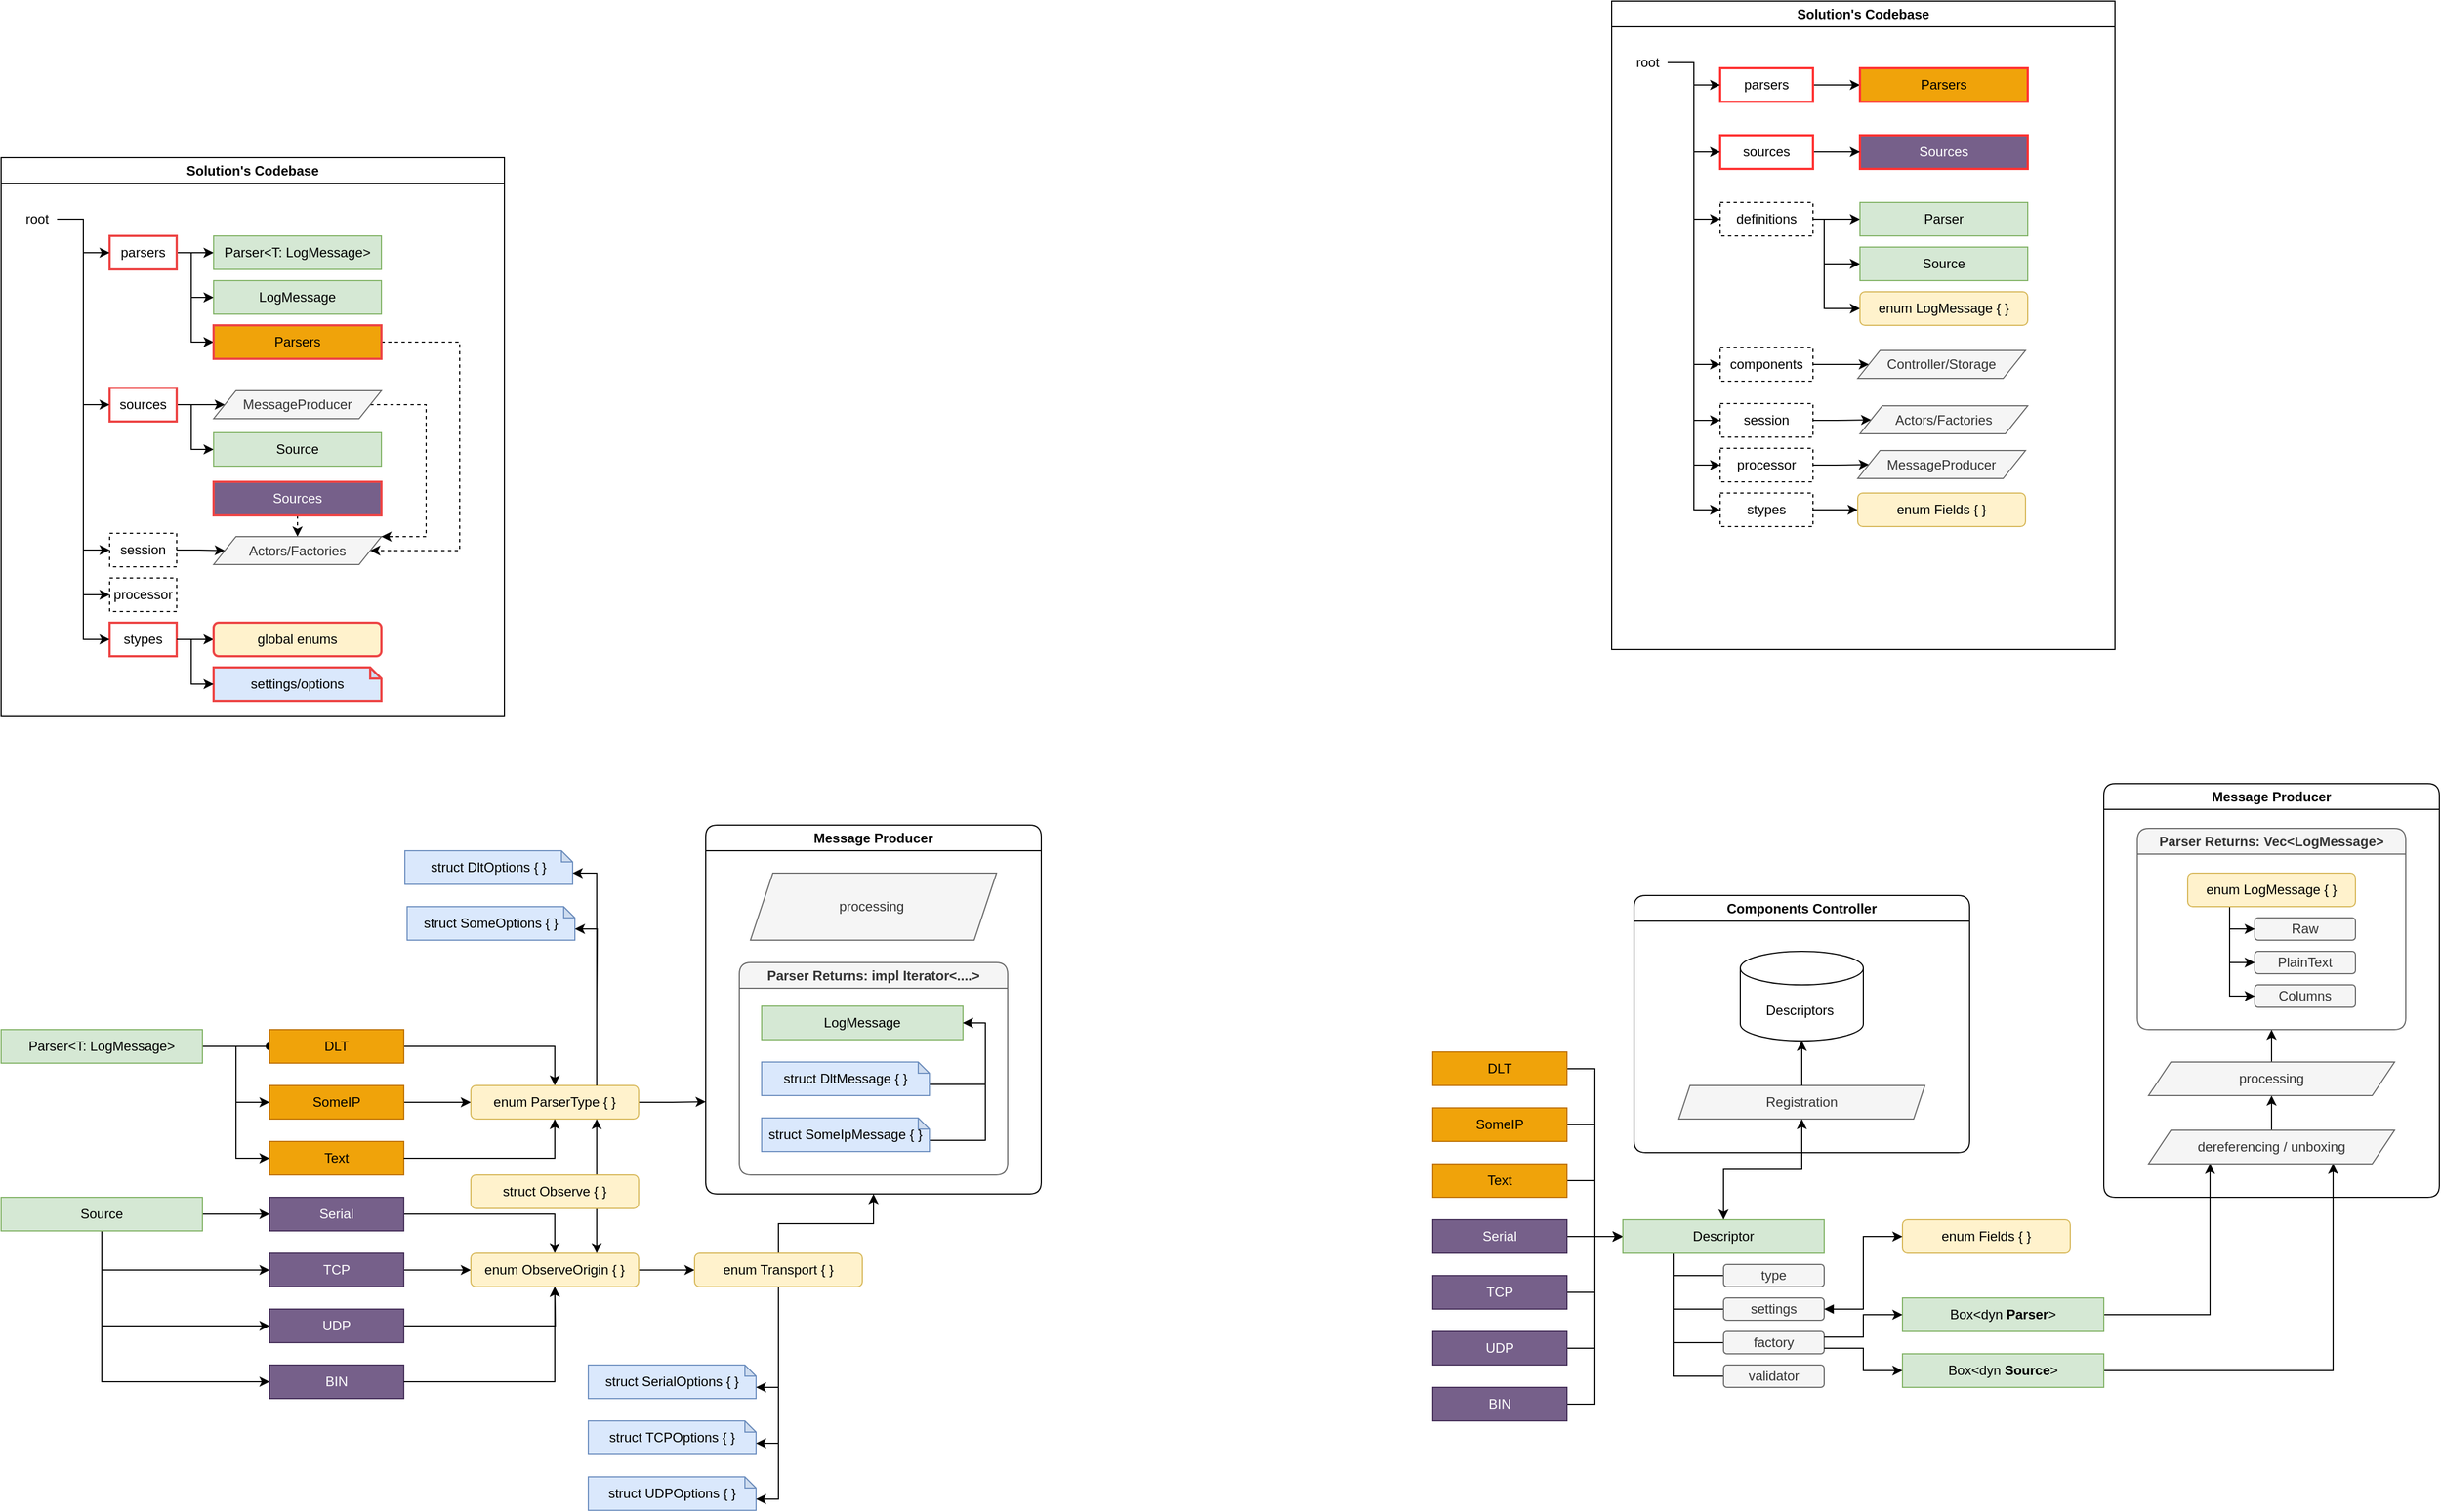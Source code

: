 <mxfile version="26.2.9">
  <diagram name="Page-1" id="i--9P20E1fqXUS-9hJ0B">
    <mxGraphModel dx="1414" dy="1945" grid="1" gridSize="10" guides="1" tooltips="1" connect="1" arrows="1" fold="1" page="1" pageScale="1" pageWidth="850" pageHeight="600" math="0" shadow="0">
      <root>
        <mxCell id="0" />
        <mxCell id="1" parent="0" />
        <mxCell id="JKrPDi4PnBRrZiouAZle-7" style="edgeStyle=orthogonalEdgeStyle;rounded=0;orthogonalLoop=1;jettySize=auto;html=1;exitX=1;exitY=0.5;exitDx=0;exitDy=0;entryX=0;entryY=0.5;entryDx=0;entryDy=0;endArrow=oval;endFill=1;" edge="1" parent="1" source="JKrPDi4PnBRrZiouAZle-1" target="JKrPDi4PnBRrZiouAZle-3">
          <mxGeometry relative="1" as="geometry" />
        </mxCell>
        <mxCell id="JKrPDi4PnBRrZiouAZle-8" style="edgeStyle=orthogonalEdgeStyle;rounded=0;orthogonalLoop=1;jettySize=auto;html=1;exitX=1;exitY=0.5;exitDx=0;exitDy=0;entryX=0;entryY=0.5;entryDx=0;entryDy=0;" edge="1" parent="1" source="JKrPDi4PnBRrZiouAZle-1" target="JKrPDi4PnBRrZiouAZle-4">
          <mxGeometry relative="1" as="geometry" />
        </mxCell>
        <mxCell id="JKrPDi4PnBRrZiouAZle-9" style="edgeStyle=orthogonalEdgeStyle;rounded=0;orthogonalLoop=1;jettySize=auto;html=1;exitX=1;exitY=0.5;exitDx=0;exitDy=0;entryX=0;entryY=0.5;entryDx=0;entryDy=0;" edge="1" parent="1" source="JKrPDi4PnBRrZiouAZle-1" target="JKrPDi4PnBRrZiouAZle-5">
          <mxGeometry relative="1" as="geometry" />
        </mxCell>
        <mxCell id="JKrPDi4PnBRrZiouAZle-1" value="Parser&amp;lt;T: LogMessage&amp;gt;" style="rounded=0;whiteSpace=wrap;html=1;fillColor=#d5e8d4;strokeColor=#82b366;" vertex="1" parent="1">
          <mxGeometry x="40" y="20" width="180" height="30" as="geometry" />
        </mxCell>
        <mxCell id="JKrPDi4PnBRrZiouAZle-14" style="edgeStyle=orthogonalEdgeStyle;rounded=0;orthogonalLoop=1;jettySize=auto;html=1;exitX=0.5;exitY=1;exitDx=0;exitDy=0;entryX=0;entryY=0.5;entryDx=0;entryDy=0;" edge="1" parent="1" source="JKrPDi4PnBRrZiouAZle-2" target="JKrPDi4PnBRrZiouAZle-11">
          <mxGeometry relative="1" as="geometry" />
        </mxCell>
        <mxCell id="JKrPDi4PnBRrZiouAZle-15" style="edgeStyle=orthogonalEdgeStyle;rounded=0;orthogonalLoop=1;jettySize=auto;html=1;exitX=0.5;exitY=1;exitDx=0;exitDy=0;entryX=0;entryY=0.5;entryDx=0;entryDy=0;" edge="1" parent="1" source="JKrPDi4PnBRrZiouAZle-2" target="JKrPDi4PnBRrZiouAZle-12">
          <mxGeometry relative="1" as="geometry" />
        </mxCell>
        <mxCell id="JKrPDi4PnBRrZiouAZle-22" style="edgeStyle=orthogonalEdgeStyle;rounded=0;orthogonalLoop=1;jettySize=auto;html=1;exitX=0.5;exitY=1;exitDx=0;exitDy=0;entryX=0;entryY=0.5;entryDx=0;entryDy=0;" edge="1" parent="1" source="JKrPDi4PnBRrZiouAZle-2" target="JKrPDi4PnBRrZiouAZle-21">
          <mxGeometry relative="1" as="geometry" />
        </mxCell>
        <mxCell id="JKrPDi4PnBRrZiouAZle-105" style="edgeStyle=orthogonalEdgeStyle;rounded=0;orthogonalLoop=1;jettySize=auto;html=1;exitX=1;exitY=0.5;exitDx=0;exitDy=0;entryX=0;entryY=0.5;entryDx=0;entryDy=0;" edge="1" parent="1" source="JKrPDi4PnBRrZiouAZle-2" target="JKrPDi4PnBRrZiouAZle-10">
          <mxGeometry relative="1" as="geometry" />
        </mxCell>
        <mxCell id="JKrPDi4PnBRrZiouAZle-2" value="Source" style="rounded=0;whiteSpace=wrap;html=1;fillColor=#d5e8d4;strokeColor=#82b366;" vertex="1" parent="1">
          <mxGeometry x="40" y="170" width="180" height="30" as="geometry" />
        </mxCell>
        <mxCell id="JKrPDi4PnBRrZiouAZle-17" style="edgeStyle=orthogonalEdgeStyle;rounded=0;orthogonalLoop=1;jettySize=auto;html=1;exitX=1;exitY=0.5;exitDx=0;exitDy=0;" edge="1" parent="1" source="JKrPDi4PnBRrZiouAZle-3" target="JKrPDi4PnBRrZiouAZle-16">
          <mxGeometry relative="1" as="geometry" />
        </mxCell>
        <mxCell id="JKrPDi4PnBRrZiouAZle-3" value="DLT" style="rounded=0;whiteSpace=wrap;html=1;fillColor=#f0a30a;strokeColor=#BD7000;fontColor=#000000;" vertex="1" parent="1">
          <mxGeometry x="280" y="20" width="120" height="30" as="geometry" />
        </mxCell>
        <mxCell id="JKrPDi4PnBRrZiouAZle-18" style="edgeStyle=orthogonalEdgeStyle;rounded=0;orthogonalLoop=1;jettySize=auto;html=1;exitX=1;exitY=0.5;exitDx=0;exitDy=0;entryX=0;entryY=0.5;entryDx=0;entryDy=0;" edge="1" parent="1" source="JKrPDi4PnBRrZiouAZle-4" target="JKrPDi4PnBRrZiouAZle-16">
          <mxGeometry relative="1" as="geometry" />
        </mxCell>
        <mxCell id="JKrPDi4PnBRrZiouAZle-4" value="SomeIP" style="rounded=0;whiteSpace=wrap;html=1;fillColor=#f0a30a;strokeColor=#BD7000;fontColor=#000000;" vertex="1" parent="1">
          <mxGeometry x="280" y="70" width="120" height="30" as="geometry" />
        </mxCell>
        <mxCell id="JKrPDi4PnBRrZiouAZle-5" value="Text" style="rounded=0;whiteSpace=wrap;html=1;fillColor=#f0a30a;strokeColor=#BD7000;fontColor=#000000;" vertex="1" parent="1">
          <mxGeometry x="280" y="120" width="120" height="30" as="geometry" />
        </mxCell>
        <mxCell id="JKrPDi4PnBRrZiouAZle-26" style="edgeStyle=orthogonalEdgeStyle;rounded=0;orthogonalLoop=1;jettySize=auto;html=1;exitX=1;exitY=0.5;exitDx=0;exitDy=0;entryX=0.5;entryY=0;entryDx=0;entryDy=0;" edge="1" parent="1" source="JKrPDi4PnBRrZiouAZle-10" target="JKrPDi4PnBRrZiouAZle-20">
          <mxGeometry relative="1" as="geometry" />
        </mxCell>
        <mxCell id="JKrPDi4PnBRrZiouAZle-10" value="Serial" style="rounded=0;whiteSpace=wrap;html=1;fillColor=#76608a;fontColor=#ffffff;strokeColor=#432D57;" vertex="1" parent="1">
          <mxGeometry x="280" y="170" width="120" height="30" as="geometry" />
        </mxCell>
        <mxCell id="JKrPDi4PnBRrZiouAZle-25" style="edgeStyle=orthogonalEdgeStyle;rounded=0;orthogonalLoop=1;jettySize=auto;html=1;exitX=1;exitY=0.5;exitDx=0;exitDy=0;" edge="1" parent="1" source="JKrPDi4PnBRrZiouAZle-11">
          <mxGeometry relative="1" as="geometry">
            <mxPoint x="460" y="235" as="targetPoint" />
          </mxGeometry>
        </mxCell>
        <mxCell id="JKrPDi4PnBRrZiouAZle-11" value="TCP" style="rounded=0;whiteSpace=wrap;html=1;fillColor=#76608a;fontColor=#ffffff;strokeColor=#432D57;" vertex="1" parent="1">
          <mxGeometry x="280" y="220" width="120" height="30" as="geometry" />
        </mxCell>
        <mxCell id="JKrPDi4PnBRrZiouAZle-24" style="edgeStyle=orthogonalEdgeStyle;rounded=0;orthogonalLoop=1;jettySize=auto;html=1;exitX=1;exitY=0.5;exitDx=0;exitDy=0;" edge="1" parent="1" source="JKrPDi4PnBRrZiouAZle-12">
          <mxGeometry relative="1" as="geometry">
            <mxPoint x="535" y="250" as="targetPoint" />
          </mxGeometry>
        </mxCell>
        <mxCell id="JKrPDi4PnBRrZiouAZle-12" value="UDP" style="rounded=0;whiteSpace=wrap;html=1;fillColor=#76608a;fontColor=#ffffff;strokeColor=#432D57;" vertex="1" parent="1">
          <mxGeometry x="280" y="270" width="120" height="30" as="geometry" />
        </mxCell>
        <mxCell id="JKrPDi4PnBRrZiouAZle-46" style="edgeStyle=orthogonalEdgeStyle;rounded=0;orthogonalLoop=1;jettySize=auto;html=1;exitX=1;exitY=0.5;exitDx=0;exitDy=0;entryX=0;entryY=0.75;entryDx=0;entryDy=0;" edge="1" parent="1" source="JKrPDi4PnBRrZiouAZle-16" target="JKrPDi4PnBRrZiouAZle-29">
          <mxGeometry relative="1" as="geometry">
            <mxPoint x="670" y="85" as="targetPoint" />
          </mxGeometry>
        </mxCell>
        <mxCell id="JKrPDi4PnBRrZiouAZle-16" value="enum ParserType { }" style="rounded=1;whiteSpace=wrap;html=1;fillColor=#fff2cc;strokeColor=#d6b656;" vertex="1" parent="1">
          <mxGeometry x="460" y="70" width="150" height="30" as="geometry" />
        </mxCell>
        <mxCell id="JKrPDi4PnBRrZiouAZle-19" style="edgeStyle=orthogonalEdgeStyle;rounded=0;orthogonalLoop=1;jettySize=auto;html=1;exitX=1;exitY=0.5;exitDx=0;exitDy=0;entryX=0.5;entryY=1;entryDx=0;entryDy=0;" edge="1" parent="1" source="JKrPDi4PnBRrZiouAZle-5" target="JKrPDi4PnBRrZiouAZle-16">
          <mxGeometry relative="1" as="geometry">
            <mxPoint x="540" y="130" as="targetPoint" />
          </mxGeometry>
        </mxCell>
        <mxCell id="JKrPDi4PnBRrZiouAZle-28" style="edgeStyle=orthogonalEdgeStyle;rounded=0;orthogonalLoop=1;jettySize=auto;html=1;exitX=1;exitY=0.5;exitDx=0;exitDy=0;entryX=0;entryY=0.5;entryDx=0;entryDy=0;" edge="1" parent="1" source="JKrPDi4PnBRrZiouAZle-20" target="JKrPDi4PnBRrZiouAZle-27">
          <mxGeometry relative="1" as="geometry" />
        </mxCell>
        <mxCell id="JKrPDi4PnBRrZiouAZle-20" value="enum ObserveOrigin { }" style="rounded=1;whiteSpace=wrap;html=1;fillColor=#fff2cc;strokeColor=#d6b656;" vertex="1" parent="1">
          <mxGeometry x="460" y="220" width="150" height="30" as="geometry" />
        </mxCell>
        <mxCell id="JKrPDi4PnBRrZiouAZle-21" value="BIN" style="rounded=0;whiteSpace=wrap;html=1;fillColor=#76608a;fontColor=#ffffff;strokeColor=#432D57;" vertex="1" parent="1">
          <mxGeometry x="280" y="320" width="120" height="30" as="geometry" />
        </mxCell>
        <mxCell id="JKrPDi4PnBRrZiouAZle-23" style="edgeStyle=orthogonalEdgeStyle;rounded=0;orthogonalLoop=1;jettySize=auto;html=1;exitX=1;exitY=0.5;exitDx=0;exitDy=0;entryX=0.5;entryY=1;entryDx=0;entryDy=0;" edge="1" parent="1" source="JKrPDi4PnBRrZiouAZle-21" target="JKrPDi4PnBRrZiouAZle-20">
          <mxGeometry relative="1" as="geometry">
            <mxPoint x="540" y="280" as="targetPoint" />
          </mxGeometry>
        </mxCell>
        <mxCell id="JKrPDi4PnBRrZiouAZle-45" style="edgeStyle=orthogonalEdgeStyle;rounded=0;orthogonalLoop=1;jettySize=auto;html=1;exitX=0.5;exitY=0;exitDx=0;exitDy=0;entryX=0.5;entryY=1;entryDx=0;entryDy=0;" edge="1" parent="1" source="JKrPDi4PnBRrZiouAZle-27" target="JKrPDi4PnBRrZiouAZle-29">
          <mxGeometry relative="1" as="geometry" />
        </mxCell>
        <mxCell id="JKrPDi4PnBRrZiouAZle-27" value="enum Transport { }" style="rounded=1;whiteSpace=wrap;html=1;fillColor=#fff2cc;strokeColor=#d6b656;" vertex="1" parent="1">
          <mxGeometry x="660" y="220" width="150" height="30" as="geometry" />
        </mxCell>
        <mxCell id="JKrPDi4PnBRrZiouAZle-29" value="Message Producer" style="swimlane;whiteSpace=wrap;html=1;shadow=0;glass=0;rounded=1;" vertex="1" parent="1">
          <mxGeometry x="670" y="-163" width="300" height="330" as="geometry" />
        </mxCell>
        <mxCell id="JKrPDi4PnBRrZiouAZle-44" value="processing&amp;nbsp;" style="shape=parallelogram;perimeter=parallelogramPerimeter;whiteSpace=wrap;html=1;fixedSize=1;fillColor=#f5f5f5;fontColor=#333333;strokeColor=#666666;" vertex="1" parent="JKrPDi4PnBRrZiouAZle-29">
          <mxGeometry x="40" y="43" width="220" height="60" as="geometry" />
        </mxCell>
        <mxCell id="JKrPDi4PnBRrZiouAZle-106" value="Parser Returns: impl Iterator&amp;lt;....&amp;gt;" style="swimlane;whiteSpace=wrap;html=1;fillColor=#f5f5f5;fontColor=#333333;strokeColor=#666666;gradientColor=none;swimlaneFillColor=none;rounded=1;" vertex="1" parent="JKrPDi4PnBRrZiouAZle-29">
          <mxGeometry x="30" y="123" width="240" height="190" as="geometry" />
        </mxCell>
        <mxCell id="JKrPDi4PnBRrZiouAZle-47" value="LogMessage" style="rounded=0;whiteSpace=wrap;html=1;fillColor=#d5e8d4;strokeColor=#82b366;" vertex="1" parent="JKrPDi4PnBRrZiouAZle-106">
          <mxGeometry x="20" y="39" width="180" height="30" as="geometry" />
        </mxCell>
        <mxCell id="JKrPDi4PnBRrZiouAZle-52" style="edgeStyle=orthogonalEdgeStyle;rounded=0;orthogonalLoop=1;jettySize=auto;html=1;exitX=0;exitY=0;exitDx=150;exitDy=20;exitPerimeter=0;entryX=1;entryY=0.5;entryDx=0;entryDy=0;" edge="1" parent="JKrPDi4PnBRrZiouAZle-106" source="JKrPDi4PnBRrZiouAZle-50" target="JKrPDi4PnBRrZiouAZle-47">
          <mxGeometry relative="1" as="geometry" />
        </mxCell>
        <mxCell id="JKrPDi4PnBRrZiouAZle-50" value="struct DltMessage { }" style="shape=note;whiteSpace=wrap;html=1;backgroundOutline=1;darkOpacity=0.05;size=10;fillColor=#dae8fc;strokeColor=#6c8ebf;" vertex="1" parent="JKrPDi4PnBRrZiouAZle-106">
          <mxGeometry x="20" y="89" width="150" height="30" as="geometry" />
        </mxCell>
        <mxCell id="JKrPDi4PnBRrZiouAZle-54" style="edgeStyle=orthogonalEdgeStyle;rounded=0;orthogonalLoop=1;jettySize=auto;html=1;exitX=0;exitY=0;exitDx=150;exitDy=20;exitPerimeter=0;entryX=1;entryY=0.5;entryDx=0;entryDy=0;" edge="1" parent="JKrPDi4PnBRrZiouAZle-106" source="JKrPDi4PnBRrZiouAZle-49" target="JKrPDi4PnBRrZiouAZle-47">
          <mxGeometry relative="1" as="geometry" />
        </mxCell>
        <mxCell id="JKrPDi4PnBRrZiouAZle-49" value="struct SomeIpMessage { }" style="shape=note;whiteSpace=wrap;html=1;backgroundOutline=1;darkOpacity=0.05;size=10;fillColor=#dae8fc;strokeColor=#6c8ebf;" vertex="1" parent="JKrPDi4PnBRrZiouAZle-106">
          <mxGeometry x="20" y="139" width="150" height="30" as="geometry" />
        </mxCell>
        <mxCell id="JKrPDi4PnBRrZiouAZle-31" value="struct DltOptions { }" style="shape=note;whiteSpace=wrap;html=1;backgroundOutline=1;darkOpacity=0.05;size=10;fillColor=#dae8fc;strokeColor=#6c8ebf;" vertex="1" parent="1">
          <mxGeometry x="401" y="-140" width="150" height="30" as="geometry" />
        </mxCell>
        <mxCell id="JKrPDi4PnBRrZiouAZle-33" value="struct SomeOptions { }" style="shape=note;whiteSpace=wrap;html=1;backgroundOutline=1;darkOpacity=0.05;size=10;fillColor=#dae8fc;strokeColor=#6c8ebf;" vertex="1" parent="1">
          <mxGeometry x="403" y="-90" width="150" height="30" as="geometry" />
        </mxCell>
        <mxCell id="JKrPDi4PnBRrZiouAZle-36" style="edgeStyle=orthogonalEdgeStyle;rounded=0;orthogonalLoop=1;jettySize=auto;html=1;exitX=0.75;exitY=0;exitDx=0;exitDy=0;entryX=0;entryY=0;entryDx=150;entryDy=20;entryPerimeter=0;" edge="1" parent="1" source="JKrPDi4PnBRrZiouAZle-16" target="JKrPDi4PnBRrZiouAZle-33">
          <mxGeometry relative="1" as="geometry" />
        </mxCell>
        <mxCell id="JKrPDi4PnBRrZiouAZle-37" style="edgeStyle=orthogonalEdgeStyle;rounded=0;orthogonalLoop=1;jettySize=auto;html=1;exitX=0.75;exitY=0;exitDx=0;exitDy=0;entryX=0;entryY=0;entryDx=150;entryDy=20;entryPerimeter=0;" edge="1" parent="1" source="JKrPDi4PnBRrZiouAZle-16" target="JKrPDi4PnBRrZiouAZle-31">
          <mxGeometry relative="1" as="geometry" />
        </mxCell>
        <mxCell id="JKrPDi4PnBRrZiouAZle-38" value="struct SerialOptions { }" style="shape=note;whiteSpace=wrap;html=1;backgroundOutline=1;darkOpacity=0.05;size=10;fillColor=#dae8fc;strokeColor=#6c8ebf;" vertex="1" parent="1">
          <mxGeometry x="565" y="320" width="150" height="30" as="geometry" />
        </mxCell>
        <mxCell id="JKrPDi4PnBRrZiouAZle-39" value="struct TCPOptions { }" style="shape=note;whiteSpace=wrap;html=1;backgroundOutline=1;darkOpacity=0.05;size=10;fillColor=#dae8fc;strokeColor=#6c8ebf;" vertex="1" parent="1">
          <mxGeometry x="565" y="370" width="150" height="30" as="geometry" />
        </mxCell>
        <mxCell id="JKrPDi4PnBRrZiouAZle-40" value="struct UDPOptions { }" style="shape=note;whiteSpace=wrap;html=1;backgroundOutline=1;darkOpacity=0.05;size=10;fillColor=#dae8fc;strokeColor=#6c8ebf;" vertex="1" parent="1">
          <mxGeometry x="565" y="420" width="150" height="30" as="geometry" />
        </mxCell>
        <mxCell id="JKrPDi4PnBRrZiouAZle-41" style="edgeStyle=orthogonalEdgeStyle;rounded=0;orthogonalLoop=1;jettySize=auto;html=1;exitX=0.5;exitY=1;exitDx=0;exitDy=0;entryX=0;entryY=0;entryDx=150;entryDy=20;entryPerimeter=0;" edge="1" parent="1" source="JKrPDi4PnBRrZiouAZle-27" target="JKrPDi4PnBRrZiouAZle-38">
          <mxGeometry relative="1" as="geometry" />
        </mxCell>
        <mxCell id="JKrPDi4PnBRrZiouAZle-42" style="edgeStyle=orthogonalEdgeStyle;rounded=0;orthogonalLoop=1;jettySize=auto;html=1;exitX=0.5;exitY=1;exitDx=0;exitDy=0;entryX=0;entryY=0;entryDx=150;entryDy=20;entryPerimeter=0;" edge="1" parent="1" source="JKrPDi4PnBRrZiouAZle-27" target="JKrPDi4PnBRrZiouAZle-39">
          <mxGeometry relative="1" as="geometry" />
        </mxCell>
        <mxCell id="JKrPDi4PnBRrZiouAZle-43" style="edgeStyle=orthogonalEdgeStyle;rounded=0;orthogonalLoop=1;jettySize=auto;html=1;exitX=0.5;exitY=1;exitDx=0;exitDy=0;entryX=0;entryY=0;entryDx=150;entryDy=20;entryPerimeter=0;" edge="1" parent="1" source="JKrPDi4PnBRrZiouAZle-27" target="JKrPDi4PnBRrZiouAZle-40">
          <mxGeometry relative="1" as="geometry" />
        </mxCell>
        <mxCell id="JKrPDi4PnBRrZiouAZle-55" value="Solution&#39;s Codebase" style="swimlane;whiteSpace=wrap;html=1;" vertex="1" parent="1">
          <mxGeometry x="40" y="-760" width="450" height="500" as="geometry" />
        </mxCell>
        <mxCell id="JKrPDi4PnBRrZiouAZle-98" style="edgeStyle=orthogonalEdgeStyle;rounded=0;orthogonalLoop=1;jettySize=auto;html=1;exitX=1;exitY=0.5;exitDx=0;exitDy=0;entryX=0;entryY=0.5;entryDx=0;entryDy=0;" edge="1" parent="JKrPDi4PnBRrZiouAZle-55" source="JKrPDi4PnBRrZiouAZle-62" target="JKrPDi4PnBRrZiouAZle-87">
          <mxGeometry relative="1" as="geometry" />
        </mxCell>
        <mxCell id="JKrPDi4PnBRrZiouAZle-99" style="edgeStyle=orthogonalEdgeStyle;rounded=0;orthogonalLoop=1;jettySize=auto;html=1;exitX=1;exitY=0.5;exitDx=0;exitDy=0;entryX=0;entryY=0.5;entryDx=0;entryDy=0;" edge="1" parent="JKrPDi4PnBRrZiouAZle-55" source="JKrPDi4PnBRrZiouAZle-62" target="JKrPDi4PnBRrZiouAZle-88">
          <mxGeometry relative="1" as="geometry">
            <Array as="points">
              <mxPoint x="170" y="85" />
              <mxPoint x="170" y="125" />
            </Array>
          </mxGeometry>
        </mxCell>
        <mxCell id="JKrPDi4PnBRrZiouAZle-100" style="edgeStyle=orthogonalEdgeStyle;rounded=0;orthogonalLoop=1;jettySize=auto;html=1;exitX=1;exitY=0.5;exitDx=0;exitDy=0;entryX=0;entryY=0.5;entryDx=0;entryDy=0;" edge="1" parent="JKrPDi4PnBRrZiouAZle-55" source="JKrPDi4PnBRrZiouAZle-62" target="JKrPDi4PnBRrZiouAZle-89">
          <mxGeometry relative="1" as="geometry">
            <Array as="points">
              <mxPoint x="170" y="85" />
              <mxPoint x="170" y="165" />
            </Array>
          </mxGeometry>
        </mxCell>
        <mxCell id="JKrPDi4PnBRrZiouAZle-62" value="parsers" style="text;html=1;align=center;verticalAlign=middle;whiteSpace=wrap;rounded=0;strokeColor=light-dark(#ed4545, #ededed);strokeWidth=2;" vertex="1" parent="JKrPDi4PnBRrZiouAZle-55">
          <mxGeometry x="97" y="70" width="60" height="30" as="geometry" />
        </mxCell>
        <mxCell id="JKrPDi4PnBRrZiouAZle-70" style="edgeStyle=orthogonalEdgeStyle;rounded=0;orthogonalLoop=1;jettySize=auto;html=1;exitX=1;exitY=0.5;exitDx=0;exitDy=0;entryX=0;entryY=0.5;entryDx=0;entryDy=0;" edge="1" parent="JKrPDi4PnBRrZiouAZle-55" source="JKrPDi4PnBRrZiouAZle-68" target="JKrPDi4PnBRrZiouAZle-62">
          <mxGeometry relative="1" as="geometry" />
        </mxCell>
        <mxCell id="JKrPDi4PnBRrZiouAZle-68" value="root" style="text;html=1;align=left;verticalAlign=middle;whiteSpace=wrap;rounded=0;" vertex="1" parent="JKrPDi4PnBRrZiouAZle-55">
          <mxGeometry x="20" y="40" width="30" height="30" as="geometry" />
        </mxCell>
        <mxCell id="JKrPDi4PnBRrZiouAZle-87" value="Parser&amp;lt;T: LogMessage&amp;gt;" style="rounded=0;whiteSpace=wrap;html=1;fillColor=#d5e8d4;strokeColor=#82b366;" vertex="1" parent="JKrPDi4PnBRrZiouAZle-55">
          <mxGeometry x="190" y="70" width="150" height="30" as="geometry" />
        </mxCell>
        <mxCell id="JKrPDi4PnBRrZiouAZle-88" value="LogMessage" style="rounded=0;whiteSpace=wrap;html=1;fillColor=#d5e8d4;strokeColor=#82b366;" vertex="1" parent="JKrPDi4PnBRrZiouAZle-55">
          <mxGeometry x="190" y="110" width="150" height="30" as="geometry" />
        </mxCell>
        <mxCell id="JKrPDi4PnBRrZiouAZle-94" style="edgeStyle=orthogonalEdgeStyle;rounded=0;orthogonalLoop=1;jettySize=auto;html=1;exitX=1;exitY=0.5;exitDx=0;exitDy=0;entryX=1;entryY=0.5;entryDx=0;entryDy=0;dashed=1;" edge="1" parent="JKrPDi4PnBRrZiouAZle-55" source="JKrPDi4PnBRrZiouAZle-89" target="JKrPDi4PnBRrZiouAZle-92">
          <mxGeometry relative="1" as="geometry">
            <Array as="points">
              <mxPoint x="410" y="165" />
              <mxPoint x="410" y="352" />
            </Array>
          </mxGeometry>
        </mxCell>
        <mxCell id="JKrPDi4PnBRrZiouAZle-89" value="Parsers" style="rounded=0;whiteSpace=wrap;html=1;fillColor=#f0a30a;strokeColor=light-dark(#ed4545, #ededed);fontColor=#000000;strokeWidth=2;" vertex="1" parent="JKrPDi4PnBRrZiouAZle-55">
          <mxGeometry x="190" y="150" width="150" height="30" as="geometry" />
        </mxCell>
        <mxCell id="JKrPDi4PnBRrZiouAZle-95" style="edgeStyle=orthogonalEdgeStyle;rounded=0;orthogonalLoop=1;jettySize=auto;html=1;exitX=0.5;exitY=1;exitDx=0;exitDy=0;entryX=0.5;entryY=0;entryDx=0;entryDy=0;dashed=1;" edge="1" parent="JKrPDi4PnBRrZiouAZle-55" source="JKrPDi4PnBRrZiouAZle-90" target="JKrPDi4PnBRrZiouAZle-92">
          <mxGeometry relative="1" as="geometry" />
        </mxCell>
        <mxCell id="JKrPDi4PnBRrZiouAZle-90" value="Sources" style="rounded=0;whiteSpace=wrap;html=1;fillColor=#76608a;fontColor=#ffffff;strokeColor=light-dark(#ed4545, #ededed);strokeWidth=2;" vertex="1" parent="JKrPDi4PnBRrZiouAZle-55">
          <mxGeometry x="190" y="290" width="150" height="30" as="geometry" />
        </mxCell>
        <mxCell id="JKrPDi4PnBRrZiouAZle-92" value="Actors/Factories" style="shape=parallelogram;perimeter=parallelogramPerimeter;whiteSpace=wrap;html=1;fixedSize=1;fillColor=#f5f5f5;fontColor=#333333;strokeColor=#666666;" vertex="1" parent="JKrPDi4PnBRrZiouAZle-55">
          <mxGeometry x="190" y="339" width="150" height="25" as="geometry" />
        </mxCell>
        <mxCell id="JKrPDi4PnBRrZiouAZle-83" style="edgeStyle=orthogonalEdgeStyle;rounded=0;orthogonalLoop=1;jettySize=auto;html=1;exitX=1;exitY=0.5;exitDx=0;exitDy=0;entryX=0;entryY=0.5;entryDx=0;entryDy=0;" edge="1" parent="1" source="JKrPDi4PnBRrZiouAZle-63" target="JKrPDi4PnBRrZiouAZle-82">
          <mxGeometry relative="1" as="geometry" />
        </mxCell>
        <mxCell id="JKrPDi4PnBRrZiouAZle-85" style="edgeStyle=orthogonalEdgeStyle;rounded=0;orthogonalLoop=1;jettySize=auto;html=1;exitX=1;exitY=0.5;exitDx=0;exitDy=0;entryX=0;entryY=0.5;entryDx=0;entryDy=0;" edge="1" parent="1" source="JKrPDi4PnBRrZiouAZle-63" target="JKrPDi4PnBRrZiouAZle-84">
          <mxGeometry relative="1" as="geometry">
            <Array as="points">
              <mxPoint x="210" y="-539" />
              <mxPoint x="210" y="-499" />
            </Array>
          </mxGeometry>
        </mxCell>
        <mxCell id="JKrPDi4PnBRrZiouAZle-63" value="sources" style="text;html=1;align=center;verticalAlign=middle;whiteSpace=wrap;rounded=0;strokeColor=light-dark(#ed4545, #ededed);strokeWidth=2;" vertex="1" parent="1">
          <mxGeometry x="137" y="-554" width="60" height="30" as="geometry" />
        </mxCell>
        <mxCell id="JKrPDi4PnBRrZiouAZle-93" style="edgeStyle=orthogonalEdgeStyle;rounded=0;orthogonalLoop=1;jettySize=auto;html=1;exitX=1;exitY=0.5;exitDx=0;exitDy=0;entryX=0;entryY=0.5;entryDx=0;entryDy=0;" edge="1" parent="1" source="JKrPDi4PnBRrZiouAZle-65" target="JKrPDi4PnBRrZiouAZle-92">
          <mxGeometry relative="1" as="geometry" />
        </mxCell>
        <mxCell id="JKrPDi4PnBRrZiouAZle-65" value="session" style="text;html=1;align=center;verticalAlign=middle;whiteSpace=wrap;rounded=0;strokeColor=default;dashed=1;" vertex="1" parent="1">
          <mxGeometry x="137" y="-424" width="60" height="30" as="geometry" />
        </mxCell>
        <mxCell id="JKrPDi4PnBRrZiouAZle-66" value="processor" style="text;html=1;align=center;verticalAlign=middle;whiteSpace=wrap;rounded=0;strokeColor=default;dashed=1;" vertex="1" parent="1">
          <mxGeometry x="137" y="-384" width="60" height="30" as="geometry" />
        </mxCell>
        <mxCell id="JKrPDi4PnBRrZiouAZle-77" style="edgeStyle=orthogonalEdgeStyle;rounded=0;orthogonalLoop=1;jettySize=auto;html=1;exitX=1;exitY=0.5;exitDx=0;exitDy=0;" edge="1" parent="1" source="JKrPDi4PnBRrZiouAZle-74" target="JKrPDi4PnBRrZiouAZle-76">
          <mxGeometry relative="1" as="geometry" />
        </mxCell>
        <mxCell id="JKrPDi4PnBRrZiouAZle-74" value="stypes" style="text;html=1;align=center;verticalAlign=middle;whiteSpace=wrap;rounded=0;strokeColor=light-dark(#ed4545, #ededed);strokeWidth=2;" vertex="1" parent="1">
          <mxGeometry x="137" y="-344" width="60" height="30" as="geometry" />
        </mxCell>
        <mxCell id="JKrPDi4PnBRrZiouAZle-76" value="global enums" style="rounded=1;whiteSpace=wrap;html=1;fillColor=#fff2cc;strokeColor=light-dark(#ed4545, #ededed);strokeWidth=2;" vertex="1" parent="1">
          <mxGeometry x="230" y="-344" width="150" height="30" as="geometry" />
        </mxCell>
        <mxCell id="JKrPDi4PnBRrZiouAZle-78" value="settings/options" style="shape=note;whiteSpace=wrap;html=1;backgroundOutline=1;darkOpacity=0.05;size=10;fillColor=#dae8fc;strokeColor=light-dark(#ed4545, #ededed);strokeWidth=2;" vertex="1" parent="1">
          <mxGeometry x="230" y="-304" width="150" height="30" as="geometry" />
        </mxCell>
        <mxCell id="JKrPDi4PnBRrZiouAZle-96" style="edgeStyle=orthogonalEdgeStyle;rounded=0;orthogonalLoop=1;jettySize=auto;html=1;exitX=1;exitY=0.5;exitDx=0;exitDy=0;entryX=1;entryY=0;entryDx=0;entryDy=0;dashed=1;" edge="1" parent="1" source="JKrPDi4PnBRrZiouAZle-82" target="JKrPDi4PnBRrZiouAZle-92">
          <mxGeometry relative="1" as="geometry">
            <Array as="points">
              <mxPoint x="420" y="-539" />
              <mxPoint x="420" y="-421" />
            </Array>
          </mxGeometry>
        </mxCell>
        <mxCell id="JKrPDi4PnBRrZiouAZle-82" value="MessageProducer" style="shape=parallelogram;perimeter=parallelogramPerimeter;whiteSpace=wrap;html=1;fixedSize=1;fillColor=#f5f5f5;fontColor=#333333;strokeColor=#666666;" vertex="1" parent="1">
          <mxGeometry x="230" y="-551.5" width="150" height="25" as="geometry" />
        </mxCell>
        <mxCell id="JKrPDi4PnBRrZiouAZle-84" value="Source" style="rounded=0;whiteSpace=wrap;html=1;fillColor=#d5e8d4;strokeColor=#82b366;" vertex="1" parent="1">
          <mxGeometry x="230" y="-514" width="150" height="30" as="geometry" />
        </mxCell>
        <mxCell id="JKrPDi4PnBRrZiouAZle-86" style="edgeStyle=orthogonalEdgeStyle;rounded=0;orthogonalLoop=1;jettySize=auto;html=1;exitX=1;exitY=0.5;exitDx=0;exitDy=0;entryX=0;entryY=0.5;entryDx=0;entryDy=0;entryPerimeter=0;" edge="1" parent="1" source="JKrPDi4PnBRrZiouAZle-74" target="JKrPDi4PnBRrZiouAZle-78">
          <mxGeometry relative="1" as="geometry">
            <Array as="points">
              <mxPoint x="210" y="-329" />
              <mxPoint x="210" y="-289" />
            </Array>
          </mxGeometry>
        </mxCell>
        <mxCell id="JKrPDi4PnBRrZiouAZle-71" style="edgeStyle=orthogonalEdgeStyle;rounded=0;orthogonalLoop=1;jettySize=auto;html=1;exitX=1;exitY=0.5;exitDx=0;exitDy=0;entryX=0;entryY=0.5;entryDx=0;entryDy=0;" edge="1" parent="1" source="JKrPDi4PnBRrZiouAZle-68" target="JKrPDi4PnBRrZiouAZle-63">
          <mxGeometry relative="1" as="geometry" />
        </mxCell>
        <mxCell id="JKrPDi4PnBRrZiouAZle-72" style="edgeStyle=orthogonalEdgeStyle;rounded=0;orthogonalLoop=1;jettySize=auto;html=1;exitX=1;exitY=0.5;exitDx=0;exitDy=0;entryX=0;entryY=0.5;entryDx=0;entryDy=0;" edge="1" parent="1" source="JKrPDi4PnBRrZiouAZle-68" target="JKrPDi4PnBRrZiouAZle-65">
          <mxGeometry relative="1" as="geometry" />
        </mxCell>
        <mxCell id="JKrPDi4PnBRrZiouAZle-73" style="edgeStyle=orthogonalEdgeStyle;rounded=0;orthogonalLoop=1;jettySize=auto;html=1;exitX=1;exitY=0.5;exitDx=0;exitDy=0;entryX=0;entryY=0.5;entryDx=0;entryDy=0;" edge="1" parent="1" source="JKrPDi4PnBRrZiouAZle-68" target="JKrPDi4PnBRrZiouAZle-66">
          <mxGeometry relative="1" as="geometry" />
        </mxCell>
        <mxCell id="JKrPDi4PnBRrZiouAZle-75" style="edgeStyle=orthogonalEdgeStyle;rounded=0;orthogonalLoop=1;jettySize=auto;html=1;exitX=1;exitY=0.5;exitDx=0;exitDy=0;entryX=0;entryY=0.5;entryDx=0;entryDy=0;" edge="1" parent="1" source="JKrPDi4PnBRrZiouAZle-68" target="JKrPDi4PnBRrZiouAZle-74">
          <mxGeometry relative="1" as="geometry" />
        </mxCell>
        <mxCell id="JKrPDi4PnBRrZiouAZle-103" style="edgeStyle=orthogonalEdgeStyle;rounded=0;orthogonalLoop=1;jettySize=auto;html=1;exitX=0.75;exitY=0;exitDx=0;exitDy=0;entryX=0.75;entryY=1;entryDx=0;entryDy=0;" edge="1" parent="1" source="JKrPDi4PnBRrZiouAZle-101" target="JKrPDi4PnBRrZiouAZle-16">
          <mxGeometry relative="1" as="geometry" />
        </mxCell>
        <mxCell id="JKrPDi4PnBRrZiouAZle-104" style="edgeStyle=orthogonalEdgeStyle;rounded=0;orthogonalLoop=1;jettySize=auto;html=1;exitX=0.75;exitY=1;exitDx=0;exitDy=0;entryX=0.75;entryY=0;entryDx=0;entryDy=0;" edge="1" parent="1" source="JKrPDi4PnBRrZiouAZle-101" target="JKrPDi4PnBRrZiouAZle-20">
          <mxGeometry relative="1" as="geometry" />
        </mxCell>
        <mxCell id="JKrPDi4PnBRrZiouAZle-101" value="struct Observe { }" style="rounded=1;whiteSpace=wrap;html=1;fillColor=#fff2cc;strokeColor=#d6b656;" vertex="1" parent="1">
          <mxGeometry x="460" y="150" width="150" height="30" as="geometry" />
        </mxCell>
        <mxCell id="JKrPDi4PnBRrZiouAZle-108" value="Components Controller" style="swimlane;whiteSpace=wrap;html=1;shadow=0;glass=0;rounded=1;" vertex="1" parent="1">
          <mxGeometry x="1500" y="-100" width="300" height="230" as="geometry" />
        </mxCell>
        <mxCell id="JKrPDi4PnBRrZiouAZle-109" value="Registration" style="shape=parallelogram;perimeter=parallelogramPerimeter;whiteSpace=wrap;html=1;fixedSize=1;fillColor=#f5f5f5;fontColor=#333333;strokeColor=#666666;size=10;" vertex="1" parent="JKrPDi4PnBRrZiouAZle-108">
          <mxGeometry x="40" y="170" width="220" height="30" as="geometry" />
        </mxCell>
        <mxCell id="JKrPDi4PnBRrZiouAZle-116" value="Descriptors&amp;nbsp;" style="shape=cylinder3;whiteSpace=wrap;html=1;boundedLbl=1;backgroundOutline=1;size=15;" vertex="1" parent="JKrPDi4PnBRrZiouAZle-108">
          <mxGeometry x="95" y="50" width="110" height="80" as="geometry" />
        </mxCell>
        <mxCell id="JKrPDi4PnBRrZiouAZle-143" style="edgeStyle=orthogonalEdgeStyle;rounded=0;orthogonalLoop=1;jettySize=auto;html=1;exitX=0.5;exitY=0;exitDx=0;exitDy=0;entryX=0.5;entryY=1;entryDx=0;entryDy=0;entryPerimeter=0;" edge="1" parent="JKrPDi4PnBRrZiouAZle-108" source="JKrPDi4PnBRrZiouAZle-109" target="JKrPDi4PnBRrZiouAZle-116">
          <mxGeometry relative="1" as="geometry" />
        </mxCell>
        <mxCell id="JKrPDi4PnBRrZiouAZle-142" style="edgeStyle=orthogonalEdgeStyle;rounded=0;orthogonalLoop=1;jettySize=auto;html=1;exitX=1;exitY=0.5;exitDx=0;exitDy=0;entryX=0;entryY=0.5;entryDx=0;entryDy=0;" edge="1" parent="1" source="JKrPDi4PnBRrZiouAZle-119" target="JKrPDi4PnBRrZiouAZle-107">
          <mxGeometry relative="1" as="geometry" />
        </mxCell>
        <mxCell id="JKrPDi4PnBRrZiouAZle-119" value="DLT" style="rounded=0;whiteSpace=wrap;html=1;fillColor=#f0a30a;strokeColor=#BD7000;fontColor=#000000;" vertex="1" parent="1">
          <mxGeometry x="1320" y="40" width="120" height="30" as="geometry" />
        </mxCell>
        <mxCell id="JKrPDi4PnBRrZiouAZle-141" style="edgeStyle=orthogonalEdgeStyle;rounded=0;orthogonalLoop=1;jettySize=auto;html=1;exitX=1;exitY=0.5;exitDx=0;exitDy=0;entryX=0;entryY=0.5;entryDx=0;entryDy=0;" edge="1" parent="1" source="JKrPDi4PnBRrZiouAZle-120" target="JKrPDi4PnBRrZiouAZle-107">
          <mxGeometry relative="1" as="geometry" />
        </mxCell>
        <mxCell id="JKrPDi4PnBRrZiouAZle-120" value="SomeIP" style="rounded=0;whiteSpace=wrap;html=1;fillColor=#f0a30a;strokeColor=#BD7000;fontColor=#000000;" vertex="1" parent="1">
          <mxGeometry x="1320" y="90" width="120" height="30" as="geometry" />
        </mxCell>
        <mxCell id="JKrPDi4PnBRrZiouAZle-140" style="edgeStyle=orthogonalEdgeStyle;rounded=0;orthogonalLoop=1;jettySize=auto;html=1;exitX=1;exitY=0.5;exitDx=0;exitDy=0;entryX=0;entryY=0.5;entryDx=0;entryDy=0;" edge="1" parent="1" source="JKrPDi4PnBRrZiouAZle-121" target="JKrPDi4PnBRrZiouAZle-107">
          <mxGeometry relative="1" as="geometry" />
        </mxCell>
        <mxCell id="JKrPDi4PnBRrZiouAZle-121" value="Text" style="rounded=0;whiteSpace=wrap;html=1;fillColor=#f0a30a;strokeColor=#BD7000;fontColor=#000000;" vertex="1" parent="1">
          <mxGeometry x="1320" y="140" width="120" height="30" as="geometry" />
        </mxCell>
        <mxCell id="JKrPDi4PnBRrZiouAZle-135" style="edgeStyle=orthogonalEdgeStyle;rounded=0;orthogonalLoop=1;jettySize=auto;html=1;exitX=1;exitY=0.5;exitDx=0;exitDy=0;entryX=0;entryY=0.5;entryDx=0;entryDy=0;" edge="1" parent="1" source="JKrPDi4PnBRrZiouAZle-122" target="JKrPDi4PnBRrZiouAZle-107">
          <mxGeometry relative="1" as="geometry" />
        </mxCell>
        <mxCell id="JKrPDi4PnBRrZiouAZle-122" value="Serial" style="rounded=0;whiteSpace=wrap;html=1;fillColor=#76608a;fontColor=#ffffff;strokeColor=#432D57;" vertex="1" parent="1">
          <mxGeometry x="1320" y="190" width="120" height="30" as="geometry" />
        </mxCell>
        <mxCell id="JKrPDi4PnBRrZiouAZle-137" style="edgeStyle=orthogonalEdgeStyle;rounded=0;orthogonalLoop=1;jettySize=auto;html=1;exitX=1;exitY=0.5;exitDx=0;exitDy=0;entryX=0;entryY=0.5;entryDx=0;entryDy=0;" edge="1" parent="1" source="JKrPDi4PnBRrZiouAZle-123" target="JKrPDi4PnBRrZiouAZle-107">
          <mxGeometry relative="1" as="geometry" />
        </mxCell>
        <mxCell id="JKrPDi4PnBRrZiouAZle-123" value="TCP" style="rounded=0;whiteSpace=wrap;html=1;fillColor=#76608a;fontColor=#ffffff;strokeColor=#432D57;" vertex="1" parent="1">
          <mxGeometry x="1320" y="240" width="120" height="30" as="geometry" />
        </mxCell>
        <mxCell id="JKrPDi4PnBRrZiouAZle-138" style="edgeStyle=orthogonalEdgeStyle;rounded=0;orthogonalLoop=1;jettySize=auto;html=1;exitX=1;exitY=0.5;exitDx=0;exitDy=0;entryX=0;entryY=0.5;entryDx=0;entryDy=0;" edge="1" parent="1" source="JKrPDi4PnBRrZiouAZle-124" target="JKrPDi4PnBRrZiouAZle-107">
          <mxGeometry relative="1" as="geometry" />
        </mxCell>
        <mxCell id="JKrPDi4PnBRrZiouAZle-124" value="UDP" style="rounded=0;whiteSpace=wrap;html=1;fillColor=#76608a;fontColor=#ffffff;strokeColor=#432D57;" vertex="1" parent="1">
          <mxGeometry x="1320" y="290" width="120" height="30" as="geometry" />
        </mxCell>
        <mxCell id="JKrPDi4PnBRrZiouAZle-139" style="edgeStyle=orthogonalEdgeStyle;rounded=0;orthogonalLoop=1;jettySize=auto;html=1;exitX=1;exitY=0.5;exitDx=0;exitDy=0;entryX=0;entryY=0.5;entryDx=0;entryDy=0;" edge="1" parent="1" source="JKrPDi4PnBRrZiouAZle-125" target="JKrPDi4PnBRrZiouAZle-107">
          <mxGeometry relative="1" as="geometry" />
        </mxCell>
        <mxCell id="JKrPDi4PnBRrZiouAZle-125" value="BIN" style="rounded=0;whiteSpace=wrap;html=1;fillColor=#76608a;fontColor=#ffffff;strokeColor=#432D57;" vertex="1" parent="1">
          <mxGeometry x="1320" y="340" width="120" height="30" as="geometry" />
        </mxCell>
        <mxCell id="JKrPDi4PnBRrZiouAZle-134" value="" style="group" vertex="1" connectable="0" parent="1">
          <mxGeometry x="1490" y="190" width="180" height="150" as="geometry" />
        </mxCell>
        <mxCell id="JKrPDi4PnBRrZiouAZle-130" style="edgeStyle=orthogonalEdgeStyle;rounded=0;orthogonalLoop=1;jettySize=auto;html=1;exitX=0.25;exitY=1;exitDx=0;exitDy=0;entryX=0;entryY=0.5;entryDx=0;entryDy=0;endArrow=none;startFill=0;" edge="1" parent="JKrPDi4PnBRrZiouAZle-134" source="JKrPDi4PnBRrZiouAZle-107" target="JKrPDi4PnBRrZiouAZle-126">
          <mxGeometry relative="1" as="geometry" />
        </mxCell>
        <mxCell id="JKrPDi4PnBRrZiouAZle-131" style="edgeStyle=orthogonalEdgeStyle;rounded=0;orthogonalLoop=1;jettySize=auto;html=1;exitX=0.25;exitY=1;exitDx=0;exitDy=0;entryX=0;entryY=0.5;entryDx=0;entryDy=0;endArrow=none;startFill=0;" edge="1" parent="JKrPDi4PnBRrZiouAZle-134" source="JKrPDi4PnBRrZiouAZle-107" target="JKrPDi4PnBRrZiouAZle-127">
          <mxGeometry relative="1" as="geometry" />
        </mxCell>
        <mxCell id="JKrPDi4PnBRrZiouAZle-132" style="edgeStyle=orthogonalEdgeStyle;rounded=0;orthogonalLoop=1;jettySize=auto;html=1;exitX=0.25;exitY=1;exitDx=0;exitDy=0;entryX=0;entryY=0.5;entryDx=0;entryDy=0;endArrow=none;startFill=0;" edge="1" parent="JKrPDi4PnBRrZiouAZle-134" source="JKrPDi4PnBRrZiouAZle-107" target="JKrPDi4PnBRrZiouAZle-128">
          <mxGeometry relative="1" as="geometry" />
        </mxCell>
        <mxCell id="JKrPDi4PnBRrZiouAZle-133" style="edgeStyle=orthogonalEdgeStyle;rounded=0;orthogonalLoop=1;jettySize=auto;html=1;exitX=0.25;exitY=1;exitDx=0;exitDy=0;entryX=0;entryY=0.5;entryDx=0;entryDy=0;endArrow=none;startFill=0;" edge="1" parent="JKrPDi4PnBRrZiouAZle-134" source="JKrPDi4PnBRrZiouAZle-107" target="JKrPDi4PnBRrZiouAZle-129">
          <mxGeometry relative="1" as="geometry" />
        </mxCell>
        <mxCell id="JKrPDi4PnBRrZiouAZle-107" value="Descriptor" style="rounded=0;whiteSpace=wrap;html=1;fillColor=#d5e8d4;strokeColor=#82b366;" vertex="1" parent="JKrPDi4PnBRrZiouAZle-134">
          <mxGeometry width="180" height="30" as="geometry" />
        </mxCell>
        <mxCell id="JKrPDi4PnBRrZiouAZle-126" value="type" style="rounded=1;whiteSpace=wrap;html=1;fillColor=#f5f5f5;fontColor=#333333;strokeColor=#666666;" vertex="1" parent="JKrPDi4PnBRrZiouAZle-134">
          <mxGeometry x="90" y="40" width="90" height="20" as="geometry" />
        </mxCell>
        <mxCell id="JKrPDi4PnBRrZiouAZle-127" value="settings" style="rounded=1;whiteSpace=wrap;html=1;fillColor=#f5f5f5;fontColor=#333333;strokeColor=#666666;" vertex="1" parent="JKrPDi4PnBRrZiouAZle-134">
          <mxGeometry x="90" y="70" width="90" height="20" as="geometry" />
        </mxCell>
        <mxCell id="JKrPDi4PnBRrZiouAZle-128" value="factory" style="rounded=1;whiteSpace=wrap;html=1;fillColor=#f5f5f5;fontColor=#333333;strokeColor=#666666;" vertex="1" parent="JKrPDi4PnBRrZiouAZle-134">
          <mxGeometry x="90" y="100" width="90" height="20" as="geometry" />
        </mxCell>
        <mxCell id="JKrPDi4PnBRrZiouAZle-129" value="validator" style="rounded=1;whiteSpace=wrap;html=1;fillColor=#f5f5f5;fontColor=#333333;strokeColor=#666666;" vertex="1" parent="JKrPDi4PnBRrZiouAZle-134">
          <mxGeometry x="90" y="130" width="90" height="20" as="geometry" />
        </mxCell>
        <mxCell id="JKrPDi4PnBRrZiouAZle-144" style="edgeStyle=orthogonalEdgeStyle;rounded=0;orthogonalLoop=1;jettySize=auto;html=1;exitX=0.5;exitY=0;exitDx=0;exitDy=0;entryX=0.5;entryY=1;entryDx=0;entryDy=0;startArrow=classic;startFill=1;" edge="1" parent="1" source="JKrPDi4PnBRrZiouAZle-107" target="JKrPDi4PnBRrZiouAZle-109">
          <mxGeometry relative="1" as="geometry" />
        </mxCell>
        <mxCell id="JKrPDi4PnBRrZiouAZle-159" style="edgeStyle=orthogonalEdgeStyle;rounded=0;orthogonalLoop=1;jettySize=auto;html=1;exitX=1;exitY=0.5;exitDx=0;exitDy=0;entryX=0.25;entryY=1;entryDx=0;entryDy=0;" edge="1" parent="1" source="JKrPDi4PnBRrZiouAZle-145" target="JKrPDi4PnBRrZiouAZle-150">
          <mxGeometry relative="1" as="geometry" />
        </mxCell>
        <mxCell id="JKrPDi4PnBRrZiouAZle-145" value="Box&amp;lt;dyn &lt;b&gt;Parser&lt;/b&gt;&amp;gt;" style="rounded=0;whiteSpace=wrap;html=1;fillColor=#d5e8d4;strokeColor=#82b366;" vertex="1" parent="1">
          <mxGeometry x="1740" y="260" width="180" height="30" as="geometry" />
        </mxCell>
        <mxCell id="JKrPDi4PnBRrZiouAZle-160" style="edgeStyle=orthogonalEdgeStyle;rounded=0;orthogonalLoop=1;jettySize=auto;html=1;exitX=1;exitY=0.5;exitDx=0;exitDy=0;entryX=0.75;entryY=1;entryDx=0;entryDy=0;" edge="1" parent="1" source="JKrPDi4PnBRrZiouAZle-146" target="JKrPDi4PnBRrZiouAZle-150">
          <mxGeometry relative="1" as="geometry" />
        </mxCell>
        <mxCell id="JKrPDi4PnBRrZiouAZle-146" value="Box&amp;lt;dyn &lt;b&gt;Source&lt;/b&gt;&amp;gt;" style="rounded=0;whiteSpace=wrap;html=1;fillColor=#d5e8d4;strokeColor=#82b366;" vertex="1" parent="1">
          <mxGeometry x="1740" y="310" width="180" height="30" as="geometry" />
        </mxCell>
        <mxCell id="JKrPDi4PnBRrZiouAZle-147" style="edgeStyle=orthogonalEdgeStyle;rounded=0;orthogonalLoop=1;jettySize=auto;html=1;exitX=1;exitY=0.25;exitDx=0;exitDy=0;entryX=0;entryY=0.5;entryDx=0;entryDy=0;" edge="1" parent="1" source="JKrPDi4PnBRrZiouAZle-128" target="JKrPDi4PnBRrZiouAZle-145">
          <mxGeometry relative="1" as="geometry" />
        </mxCell>
        <mxCell id="JKrPDi4PnBRrZiouAZle-148" style="edgeStyle=orthogonalEdgeStyle;rounded=0;orthogonalLoop=1;jettySize=auto;html=1;exitX=1;exitY=0.75;exitDx=0;exitDy=0;entryX=0;entryY=0.5;entryDx=0;entryDy=0;" edge="1" parent="1" source="JKrPDi4PnBRrZiouAZle-128" target="JKrPDi4PnBRrZiouAZle-146">
          <mxGeometry relative="1" as="geometry" />
        </mxCell>
        <mxCell id="JKrPDi4PnBRrZiouAZle-149" value="Message Producer" style="swimlane;whiteSpace=wrap;html=1;shadow=0;glass=0;rounded=1;" vertex="1" parent="1">
          <mxGeometry x="1920" y="-200" width="300" height="370" as="geometry" />
        </mxCell>
        <mxCell id="JKrPDi4PnBRrZiouAZle-161" style="edgeStyle=orthogonalEdgeStyle;rounded=0;orthogonalLoop=1;jettySize=auto;html=1;exitX=0.5;exitY=0;exitDx=0;exitDy=0;entryX=0.5;entryY=1;entryDx=0;entryDy=0;" edge="1" parent="JKrPDi4PnBRrZiouAZle-149" source="JKrPDi4PnBRrZiouAZle-150" target="JKrPDi4PnBRrZiouAZle-158">
          <mxGeometry relative="1" as="geometry" />
        </mxCell>
        <mxCell id="JKrPDi4PnBRrZiouAZle-150" value="dereferencing / unboxing" style="shape=parallelogram;perimeter=parallelogramPerimeter;whiteSpace=wrap;html=1;fixedSize=1;fillColor=#f5f5f5;fontColor=#333333;strokeColor=#666666;" vertex="1" parent="JKrPDi4PnBRrZiouAZle-149">
          <mxGeometry x="40" y="310" width="220" height="30" as="geometry" />
        </mxCell>
        <mxCell id="JKrPDi4PnBRrZiouAZle-151" value="Parser Returns: Vec&amp;lt;LogMessage&amp;gt;" style="swimlane;whiteSpace=wrap;html=1;fillColor=#f5f5f5;fontColor=#333333;strokeColor=#666666;gradientColor=none;swimlaneFillColor=none;rounded=1;" vertex="1" parent="JKrPDi4PnBRrZiouAZle-149">
          <mxGeometry x="30" y="40" width="240" height="180" as="geometry" />
        </mxCell>
        <mxCell id="JKrPDi4PnBRrZiouAZle-166" style="edgeStyle=orthogonalEdgeStyle;rounded=0;orthogonalLoop=1;jettySize=auto;html=1;exitX=0.25;exitY=1;exitDx=0;exitDy=0;entryX=0;entryY=0.5;entryDx=0;entryDy=0;" edge="1" parent="JKrPDi4PnBRrZiouAZle-151" source="JKrPDi4PnBRrZiouAZle-157" target="JKrPDi4PnBRrZiouAZle-162">
          <mxGeometry relative="1" as="geometry">
            <Array as="points">
              <mxPoint x="83" y="90" />
            </Array>
          </mxGeometry>
        </mxCell>
        <mxCell id="JKrPDi4PnBRrZiouAZle-167" style="edgeStyle=orthogonalEdgeStyle;rounded=0;orthogonalLoop=1;jettySize=auto;html=1;exitX=0.25;exitY=1;exitDx=0;exitDy=0;entryX=0;entryY=0.5;entryDx=0;entryDy=0;" edge="1" parent="JKrPDi4PnBRrZiouAZle-151" source="JKrPDi4PnBRrZiouAZle-157" target="JKrPDi4PnBRrZiouAZle-163">
          <mxGeometry relative="1" as="geometry" />
        </mxCell>
        <mxCell id="JKrPDi4PnBRrZiouAZle-168" style="edgeStyle=orthogonalEdgeStyle;rounded=0;orthogonalLoop=1;jettySize=auto;html=1;exitX=0.25;exitY=1;exitDx=0;exitDy=0;entryX=0;entryY=0.5;entryDx=0;entryDy=0;" edge="1" parent="JKrPDi4PnBRrZiouAZle-151" source="JKrPDi4PnBRrZiouAZle-157" target="JKrPDi4PnBRrZiouAZle-164">
          <mxGeometry relative="1" as="geometry" />
        </mxCell>
        <mxCell id="JKrPDi4PnBRrZiouAZle-157" value="enum LogMessage { }" style="rounded=1;whiteSpace=wrap;html=1;fillColor=#fff2cc;strokeColor=#d6b656;" vertex="1" parent="JKrPDi4PnBRrZiouAZle-151">
          <mxGeometry x="45" y="40" width="150" height="30" as="geometry" />
        </mxCell>
        <mxCell id="JKrPDi4PnBRrZiouAZle-162" value="Raw" style="rounded=1;whiteSpace=wrap;html=1;fillColor=#f5f5f5;fontColor=#333333;strokeColor=#666666;" vertex="1" parent="JKrPDi4PnBRrZiouAZle-151">
          <mxGeometry x="105" y="80" width="90" height="20" as="geometry" />
        </mxCell>
        <mxCell id="JKrPDi4PnBRrZiouAZle-163" value="PlainText" style="rounded=1;whiteSpace=wrap;html=1;fillColor=#f5f5f5;fontColor=#333333;strokeColor=#666666;" vertex="1" parent="JKrPDi4PnBRrZiouAZle-151">
          <mxGeometry x="105" y="110" width="90" height="20" as="geometry" />
        </mxCell>
        <mxCell id="JKrPDi4PnBRrZiouAZle-164" value="Columns" style="rounded=1;whiteSpace=wrap;html=1;fillColor=#f5f5f5;fontColor=#333333;strokeColor=#666666;" vertex="1" parent="JKrPDi4PnBRrZiouAZle-151">
          <mxGeometry x="105" y="140" width="90" height="20" as="geometry" />
        </mxCell>
        <mxCell id="JKrPDi4PnBRrZiouAZle-169" style="edgeStyle=orthogonalEdgeStyle;rounded=0;orthogonalLoop=1;jettySize=auto;html=1;exitX=0.5;exitY=0;exitDx=0;exitDy=0;entryX=0.5;entryY=1;entryDx=0;entryDy=0;" edge="1" parent="JKrPDi4PnBRrZiouAZle-149" source="JKrPDi4PnBRrZiouAZle-158" target="JKrPDi4PnBRrZiouAZle-151">
          <mxGeometry relative="1" as="geometry" />
        </mxCell>
        <mxCell id="JKrPDi4PnBRrZiouAZle-158" value="processing" style="shape=parallelogram;perimeter=parallelogramPerimeter;whiteSpace=wrap;html=1;fixedSize=1;fillColor=#f5f5f5;fontColor=#333333;strokeColor=#666666;" vertex="1" parent="JKrPDi4PnBRrZiouAZle-149">
          <mxGeometry x="40" y="249" width="220" height="30" as="geometry" />
        </mxCell>
        <mxCell id="JKrPDi4PnBRrZiouAZle-170" value="enum Fields { }" style="rounded=1;whiteSpace=wrap;html=1;fillColor=#fff2cc;strokeColor=#d6b656;" vertex="1" parent="1">
          <mxGeometry x="1740" y="190" width="150" height="30" as="geometry" />
        </mxCell>
        <mxCell id="JKrPDi4PnBRrZiouAZle-171" style="edgeStyle=orthogonalEdgeStyle;rounded=0;orthogonalLoop=1;jettySize=auto;html=1;exitX=1;exitY=0.5;exitDx=0;exitDy=0;entryX=0;entryY=0.5;entryDx=0;entryDy=0;startArrow=block;startFill=1;" edge="1" parent="1" source="JKrPDi4PnBRrZiouAZle-127" target="JKrPDi4PnBRrZiouAZle-170">
          <mxGeometry relative="1" as="geometry" />
        </mxCell>
        <mxCell id="JKrPDi4PnBRrZiouAZle-186" value="Solution&#39;s Codebase" style="swimlane;whiteSpace=wrap;html=1;" vertex="1" parent="1">
          <mxGeometry x="1480" y="-900" width="450" height="580" as="geometry" />
        </mxCell>
        <mxCell id="JKrPDi4PnBRrZiouAZle-221" style="edgeStyle=orthogonalEdgeStyle;rounded=0;orthogonalLoop=1;jettySize=auto;html=1;exitX=1;exitY=0.5;exitDx=0;exitDy=0;entryX=0;entryY=0.5;entryDx=0;entryDy=0;" edge="1" parent="JKrPDi4PnBRrZiouAZle-186" source="JKrPDi4PnBRrZiouAZle-190" target="JKrPDi4PnBRrZiouAZle-196">
          <mxGeometry relative="1" as="geometry" />
        </mxCell>
        <mxCell id="JKrPDi4PnBRrZiouAZle-190" value="parsers" style="text;html=1;align=center;verticalAlign=middle;whiteSpace=wrap;rounded=0;strokeColor=light-dark(#FF3333,#EDEDED);strokeWidth=2;" vertex="1" parent="JKrPDi4PnBRrZiouAZle-186">
          <mxGeometry x="97" y="60" width="83" height="30" as="geometry" />
        </mxCell>
        <mxCell id="JKrPDi4PnBRrZiouAZle-191" style="edgeStyle=orthogonalEdgeStyle;rounded=0;orthogonalLoop=1;jettySize=auto;html=1;exitX=1;exitY=0.5;exitDx=0;exitDy=0;entryX=0;entryY=0.5;entryDx=0;entryDy=0;" edge="1" parent="JKrPDi4PnBRrZiouAZle-186" source="JKrPDi4PnBRrZiouAZle-192" target="JKrPDi4PnBRrZiouAZle-190">
          <mxGeometry relative="1" as="geometry" />
        </mxCell>
        <mxCell id="JKrPDi4PnBRrZiouAZle-220" style="edgeStyle=orthogonalEdgeStyle;rounded=0;orthogonalLoop=1;jettySize=auto;html=1;exitX=1;exitY=0.5;exitDx=0;exitDy=0;entryX=0;entryY=0.5;entryDx=0;entryDy=0;" edge="1" parent="JKrPDi4PnBRrZiouAZle-186" source="JKrPDi4PnBRrZiouAZle-192" target="JKrPDi4PnBRrZiouAZle-219">
          <mxGeometry relative="1" as="geometry" />
        </mxCell>
        <mxCell id="JKrPDi4PnBRrZiouAZle-227" style="edgeStyle=orthogonalEdgeStyle;rounded=0;orthogonalLoop=1;jettySize=auto;html=1;exitX=1;exitY=0.5;exitDx=0;exitDy=0;entryX=0;entryY=0.5;entryDx=0;entryDy=0;" edge="1" parent="JKrPDi4PnBRrZiouAZle-186" source="JKrPDi4PnBRrZiouAZle-192" target="JKrPDi4PnBRrZiouAZle-226">
          <mxGeometry relative="1" as="geometry" />
        </mxCell>
        <mxCell id="JKrPDi4PnBRrZiouAZle-192" value="root" style="text;html=1;align=left;verticalAlign=middle;whiteSpace=wrap;rounded=0;" vertex="1" parent="JKrPDi4PnBRrZiouAZle-186">
          <mxGeometry x="20" y="40" width="30" height="30" as="geometry" />
        </mxCell>
        <mxCell id="JKrPDi4PnBRrZiouAZle-196" value="Parsers" style="rounded=0;whiteSpace=wrap;html=1;fillColor=#f0a30a;strokeColor=#FF3333;fontColor=#000000;strokeWidth=2;" vertex="1" parent="JKrPDi4PnBRrZiouAZle-186">
          <mxGeometry x="222" y="60" width="150" height="30" as="geometry" />
        </mxCell>
        <mxCell id="JKrPDi4PnBRrZiouAZle-198" value="Sources" style="rounded=0;whiteSpace=wrap;html=1;fillColor=#76608a;fontColor=#ffffff;strokeColor=#FF3333;strokeWidth=2;" vertex="1" parent="JKrPDi4PnBRrZiouAZle-186">
          <mxGeometry x="222" y="120" width="150" height="30" as="geometry" />
        </mxCell>
        <mxCell id="JKrPDi4PnBRrZiouAZle-223" style="edgeStyle=orthogonalEdgeStyle;rounded=0;orthogonalLoop=1;jettySize=auto;html=1;exitX=1;exitY=0.5;exitDx=0;exitDy=0;entryX=0;entryY=0.5;entryDx=0;entryDy=0;" edge="1" parent="JKrPDi4PnBRrZiouAZle-186" source="JKrPDi4PnBRrZiouAZle-219" target="JKrPDi4PnBRrZiouAZle-193">
          <mxGeometry relative="1" as="geometry" />
        </mxCell>
        <mxCell id="JKrPDi4PnBRrZiouAZle-224" style="edgeStyle=orthogonalEdgeStyle;rounded=0;orthogonalLoop=1;jettySize=auto;html=1;exitX=1;exitY=0.5;exitDx=0;exitDy=0;entryX=0;entryY=0.5;entryDx=0;entryDy=0;" edge="1" parent="JKrPDi4PnBRrZiouAZle-186" source="JKrPDi4PnBRrZiouAZle-219" target="JKrPDi4PnBRrZiouAZle-212">
          <mxGeometry relative="1" as="geometry">
            <Array as="points">
              <mxPoint x="190" y="195" />
              <mxPoint x="190" y="235" />
            </Array>
          </mxGeometry>
        </mxCell>
        <mxCell id="JKrPDi4PnBRrZiouAZle-225" style="edgeStyle=orthogonalEdgeStyle;rounded=0;orthogonalLoop=1;jettySize=auto;html=1;exitX=1;exitY=0.5;exitDx=0;exitDy=0;entryX=0;entryY=0.5;entryDx=0;entryDy=0;" edge="1" parent="JKrPDi4PnBRrZiouAZle-186" source="JKrPDi4PnBRrZiouAZle-219" target="JKrPDi4PnBRrZiouAZle-218">
          <mxGeometry relative="1" as="geometry">
            <Array as="points">
              <mxPoint x="190" y="195" />
              <mxPoint x="190" y="275" />
            </Array>
          </mxGeometry>
        </mxCell>
        <mxCell id="JKrPDi4PnBRrZiouAZle-219" value="definitions" style="text;html=1;align=center;verticalAlign=middle;whiteSpace=wrap;rounded=0;strokeColor=default;dashed=1;" vertex="1" parent="JKrPDi4PnBRrZiouAZle-186">
          <mxGeometry x="97" y="180" width="83" height="30" as="geometry" />
        </mxCell>
        <mxCell id="JKrPDi4PnBRrZiouAZle-193" value="Parser" style="rounded=0;whiteSpace=wrap;html=1;fillColor=#d5e8d4;strokeColor=#82b366;" vertex="1" parent="JKrPDi4PnBRrZiouAZle-186">
          <mxGeometry x="222" y="180" width="150" height="30" as="geometry" />
        </mxCell>
        <mxCell id="JKrPDi4PnBRrZiouAZle-212" value="Source" style="rounded=0;whiteSpace=wrap;html=1;fillColor=#d5e8d4;strokeColor=#82b366;" vertex="1" parent="JKrPDi4PnBRrZiouAZle-186">
          <mxGeometry x="222" y="220" width="150" height="30" as="geometry" />
        </mxCell>
        <mxCell id="JKrPDi4PnBRrZiouAZle-218" value="enum LogMessage { }" style="rounded=1;whiteSpace=wrap;html=1;fillColor=#fff2cc;strokeColor=#d6b656;" vertex="1" parent="JKrPDi4PnBRrZiouAZle-186">
          <mxGeometry x="222" y="260" width="150" height="30" as="geometry" />
        </mxCell>
        <mxCell id="JKrPDi4PnBRrZiouAZle-222" style="edgeStyle=orthogonalEdgeStyle;rounded=0;orthogonalLoop=1;jettySize=auto;html=1;exitX=1;exitY=0.5;exitDx=0;exitDy=0;entryX=0;entryY=0.5;entryDx=0;entryDy=0;" edge="1" parent="JKrPDi4PnBRrZiouAZle-186" source="JKrPDi4PnBRrZiouAZle-202" target="JKrPDi4PnBRrZiouAZle-198">
          <mxGeometry relative="1" as="geometry" />
        </mxCell>
        <mxCell id="JKrPDi4PnBRrZiouAZle-202" value="sources" style="text;html=1;align=center;verticalAlign=middle;whiteSpace=wrap;rounded=0;strokeColor=light-dark(#FF3333,#EDEDED);strokeWidth=2;" vertex="1" parent="JKrPDi4PnBRrZiouAZle-186">
          <mxGeometry x="97" y="120" width="83" height="30" as="geometry" />
        </mxCell>
        <mxCell id="JKrPDi4PnBRrZiouAZle-214" style="edgeStyle=orthogonalEdgeStyle;rounded=0;orthogonalLoop=1;jettySize=auto;html=1;exitX=1;exitY=0.5;exitDx=0;exitDy=0;entryX=0;entryY=0.5;entryDx=0;entryDy=0;" edge="1" parent="JKrPDi4PnBRrZiouAZle-186" source="JKrPDi4PnBRrZiouAZle-192" target="JKrPDi4PnBRrZiouAZle-202">
          <mxGeometry relative="1" as="geometry" />
        </mxCell>
        <mxCell id="JKrPDi4PnBRrZiouAZle-229" style="edgeStyle=orthogonalEdgeStyle;rounded=0;orthogonalLoop=1;jettySize=auto;html=1;exitX=1;exitY=0.5;exitDx=0;exitDy=0;entryX=0;entryY=0.5;entryDx=0;entryDy=0;" edge="1" parent="JKrPDi4PnBRrZiouAZle-186" source="JKrPDi4PnBRrZiouAZle-226" target="JKrPDi4PnBRrZiouAZle-211">
          <mxGeometry relative="1" as="geometry" />
        </mxCell>
        <mxCell id="JKrPDi4PnBRrZiouAZle-226" value="components" style="text;html=1;align=center;verticalAlign=middle;whiteSpace=wrap;rounded=0;strokeColor=default;dashed=1;" vertex="1" parent="JKrPDi4PnBRrZiouAZle-186">
          <mxGeometry x="97" y="310" width="83" height="30" as="geometry" />
        </mxCell>
        <mxCell id="JKrPDi4PnBRrZiouAZle-211" value="Controller/Storage" style="shape=parallelogram;perimeter=parallelogramPerimeter;whiteSpace=wrap;html=1;fixedSize=1;fillColor=#f5f5f5;fontColor=#333333;strokeColor=#666666;" vertex="1" parent="JKrPDi4PnBRrZiouAZle-186">
          <mxGeometry x="220" y="312.5" width="150" height="25" as="geometry" />
        </mxCell>
        <mxCell id="JKrPDi4PnBRrZiouAZle-233" style="edgeStyle=orthogonalEdgeStyle;rounded=0;orthogonalLoop=1;jettySize=auto;html=1;exitX=1;exitY=0.5;exitDx=0;exitDy=0;entryX=0;entryY=0.5;entryDx=0;entryDy=0;" edge="1" parent="JKrPDi4PnBRrZiouAZle-186" source="JKrPDi4PnBRrZiouAZle-204" target="JKrPDi4PnBRrZiouAZle-199">
          <mxGeometry relative="1" as="geometry" />
        </mxCell>
        <mxCell id="JKrPDi4PnBRrZiouAZle-204" value="session" style="text;html=1;align=center;verticalAlign=middle;whiteSpace=wrap;rounded=0;strokeColor=default;dashed=1;" vertex="1" parent="JKrPDi4PnBRrZiouAZle-186">
          <mxGeometry x="97" y="360" width="83" height="30" as="geometry" />
        </mxCell>
        <mxCell id="JKrPDi4PnBRrZiouAZle-232" style="edgeStyle=orthogonalEdgeStyle;rounded=0;orthogonalLoop=1;jettySize=auto;html=1;exitX=1;exitY=0.5;exitDx=0;exitDy=0;entryX=0;entryY=0.5;entryDx=0;entryDy=0;" edge="1" parent="JKrPDi4PnBRrZiouAZle-186" source="JKrPDi4PnBRrZiouAZle-205" target="JKrPDi4PnBRrZiouAZle-228">
          <mxGeometry relative="1" as="geometry" />
        </mxCell>
        <mxCell id="JKrPDi4PnBRrZiouAZle-205" value="processor" style="text;html=1;align=center;verticalAlign=middle;whiteSpace=wrap;rounded=0;strokeColor=default;dashed=1;" vertex="1" parent="JKrPDi4PnBRrZiouAZle-186">
          <mxGeometry x="97" y="400" width="83" height="30" as="geometry" />
        </mxCell>
        <mxCell id="JKrPDi4PnBRrZiouAZle-231" style="edgeStyle=orthogonalEdgeStyle;rounded=0;orthogonalLoop=1;jettySize=auto;html=1;exitX=1;exitY=0.5;exitDx=0;exitDy=0;entryX=0;entryY=0.5;entryDx=0;entryDy=0;" edge="1" parent="JKrPDi4PnBRrZiouAZle-186" source="JKrPDi4PnBRrZiouAZle-207" target="JKrPDi4PnBRrZiouAZle-230">
          <mxGeometry relative="1" as="geometry" />
        </mxCell>
        <mxCell id="JKrPDi4PnBRrZiouAZle-207" value="stypes" style="text;html=1;align=center;verticalAlign=middle;whiteSpace=wrap;rounded=0;strokeColor=default;dashed=1;" vertex="1" parent="JKrPDi4PnBRrZiouAZle-186">
          <mxGeometry x="97" y="440" width="83" height="30" as="geometry" />
        </mxCell>
        <mxCell id="JKrPDi4PnBRrZiouAZle-215" style="edgeStyle=orthogonalEdgeStyle;rounded=0;orthogonalLoop=1;jettySize=auto;html=1;exitX=1;exitY=0.5;exitDx=0;exitDy=0;entryX=0;entryY=0.5;entryDx=0;entryDy=0;" edge="1" parent="JKrPDi4PnBRrZiouAZle-186" source="JKrPDi4PnBRrZiouAZle-192" target="JKrPDi4PnBRrZiouAZle-204">
          <mxGeometry relative="1" as="geometry" />
        </mxCell>
        <mxCell id="JKrPDi4PnBRrZiouAZle-216" style="edgeStyle=orthogonalEdgeStyle;rounded=0;orthogonalLoop=1;jettySize=auto;html=1;exitX=1;exitY=0.5;exitDx=0;exitDy=0;entryX=0;entryY=0.5;entryDx=0;entryDy=0;" edge="1" parent="JKrPDi4PnBRrZiouAZle-186" source="JKrPDi4PnBRrZiouAZle-192" target="JKrPDi4PnBRrZiouAZle-205">
          <mxGeometry relative="1" as="geometry" />
        </mxCell>
        <mxCell id="JKrPDi4PnBRrZiouAZle-217" style="edgeStyle=orthogonalEdgeStyle;rounded=0;orthogonalLoop=1;jettySize=auto;html=1;exitX=1;exitY=0.5;exitDx=0;exitDy=0;entryX=0;entryY=0.5;entryDx=0;entryDy=0;" edge="1" parent="JKrPDi4PnBRrZiouAZle-186" source="JKrPDi4PnBRrZiouAZle-192" target="JKrPDi4PnBRrZiouAZle-207">
          <mxGeometry relative="1" as="geometry" />
        </mxCell>
        <mxCell id="JKrPDi4PnBRrZiouAZle-230" value="enum Fields { }" style="rounded=1;whiteSpace=wrap;html=1;fillColor=#fff2cc;strokeColor=#d6b656;" vertex="1" parent="JKrPDi4PnBRrZiouAZle-186">
          <mxGeometry x="220" y="440" width="150" height="30" as="geometry" />
        </mxCell>
        <mxCell id="JKrPDi4PnBRrZiouAZle-228" value="MessageProducer" style="shape=parallelogram;perimeter=parallelogramPerimeter;whiteSpace=wrap;html=1;fixedSize=1;fillColor=#f5f5f5;fontColor=#333333;strokeColor=#666666;" vertex="1" parent="JKrPDi4PnBRrZiouAZle-186">
          <mxGeometry x="220" y="402" width="150" height="25" as="geometry" />
        </mxCell>
        <mxCell id="JKrPDi4PnBRrZiouAZle-199" value="Actors/Factories" style="shape=parallelogram;perimeter=parallelogramPerimeter;whiteSpace=wrap;html=1;fixedSize=1;fillColor=#f5f5f5;fontColor=#333333;strokeColor=#666666;" vertex="1" parent="JKrPDi4PnBRrZiouAZle-186">
          <mxGeometry x="222" y="362" width="150" height="25" as="geometry" />
        </mxCell>
      </root>
    </mxGraphModel>
  </diagram>
</mxfile>
